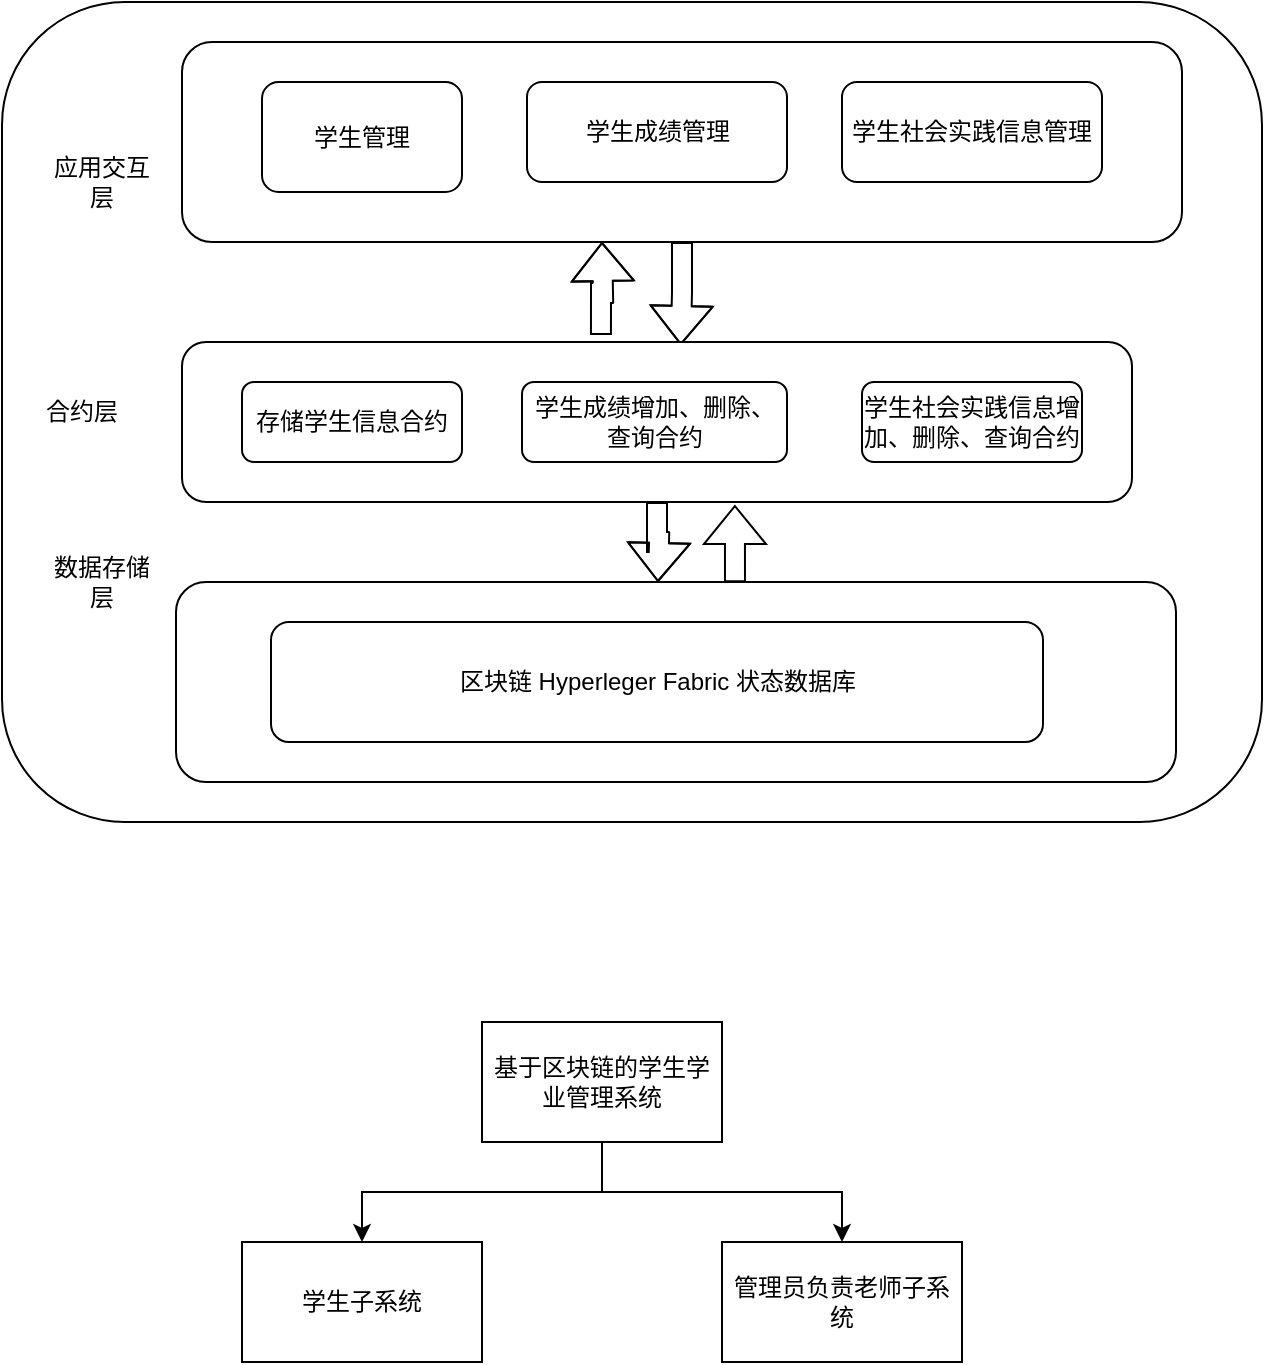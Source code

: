 <mxfile version="20.0.1" type="github">
  <diagram id="19MbuUc1BT7nycTp4Nkc" name="Page-1">
    <mxGraphModel dx="1364" dy="772" grid="1" gridSize="10" guides="1" tooltips="1" connect="1" arrows="1" fold="1" page="1" pageScale="1" pageWidth="827" pageHeight="1169" math="0" shadow="0">
      <root>
        <mxCell id="0" />
        <mxCell id="1" parent="0" />
        <mxCell id="CGRJ25Iukog198GcqVwM-1" value="" style="rounded=1;whiteSpace=wrap;html=1;" vertex="1" parent="1">
          <mxGeometry x="130" y="310" width="630" height="410" as="geometry" />
        </mxCell>
        <mxCell id="CGRJ25Iukog198GcqVwM-20" value="" style="edgeStyle=orthogonalEdgeStyle;rounded=0;orthogonalLoop=1;jettySize=auto;html=1;shape=flexArrow;entryX=0.525;entryY=0.019;entryDx=0;entryDy=0;entryPerimeter=0;" edge="1" parent="1" source="CGRJ25Iukog198GcqVwM-2" target="CGRJ25Iukog198GcqVwM-9">
          <mxGeometry relative="1" as="geometry" />
        </mxCell>
        <mxCell id="CGRJ25Iukog198GcqVwM-2" value="" style="rounded=1;whiteSpace=wrap;html=1;" vertex="1" parent="1">
          <mxGeometry x="220" y="330" width="500" height="100" as="geometry" />
        </mxCell>
        <mxCell id="CGRJ25Iukog198GcqVwM-3" value="学生成绩管理" style="rounded=1;whiteSpace=wrap;html=1;" vertex="1" parent="1">
          <mxGeometry x="392.5" y="350" width="130" height="50" as="geometry" />
        </mxCell>
        <mxCell id="CGRJ25Iukog198GcqVwM-4" value="学生社会实践信息管理" style="rounded=1;whiteSpace=wrap;html=1;" vertex="1" parent="1">
          <mxGeometry x="550" y="350" width="130" height="50" as="geometry" />
        </mxCell>
        <mxCell id="CGRJ25Iukog198GcqVwM-5" value="应用交互层" style="text;html=1;strokeColor=none;fillColor=none;align=center;verticalAlign=middle;whiteSpace=wrap;rounded=0;" vertex="1" parent="1">
          <mxGeometry x="150" y="385" width="60" height="30" as="geometry" />
        </mxCell>
        <mxCell id="CGRJ25Iukog198GcqVwM-6" value="合约层" style="text;html=1;strokeColor=none;fillColor=none;align=center;verticalAlign=middle;whiteSpace=wrap;rounded=0;" vertex="1" parent="1">
          <mxGeometry x="140" y="500" width="60" height="30" as="geometry" />
        </mxCell>
        <mxCell id="CGRJ25Iukog198GcqVwM-8" value="学生管理" style="rounded=1;whiteSpace=wrap;html=1;" vertex="1" parent="1">
          <mxGeometry x="260" y="350" width="100" height="55" as="geometry" />
        </mxCell>
        <mxCell id="CGRJ25Iukog198GcqVwM-22" value="" style="edgeStyle=orthogonalEdgeStyle;shape=flexArrow;rounded=0;orthogonalLoop=1;jettySize=auto;html=1;exitX=0.441;exitY=-0.044;exitDx=0;exitDy=0;exitPerimeter=0;" edge="1" parent="1" source="CGRJ25Iukog198GcqVwM-9">
          <mxGeometry relative="1" as="geometry">
            <mxPoint x="430" y="430" as="targetPoint" />
          </mxGeometry>
        </mxCell>
        <mxCell id="CGRJ25Iukog198GcqVwM-25" value="" style="edgeStyle=orthogonalEdgeStyle;shape=flexArrow;rounded=0;orthogonalLoop=1;jettySize=auto;html=1;" edge="1" parent="1" source="CGRJ25Iukog198GcqVwM-9">
          <mxGeometry relative="1" as="geometry">
            <mxPoint x="458" y="600" as="targetPoint" />
          </mxGeometry>
        </mxCell>
        <mxCell id="CGRJ25Iukog198GcqVwM-9" value="" style="rounded=1;whiteSpace=wrap;html=1;" vertex="1" parent="1">
          <mxGeometry x="220" y="480" width="475" height="80" as="geometry" />
        </mxCell>
        <mxCell id="CGRJ25Iukog198GcqVwM-11" value="存储学生信息合约" style="rounded=1;whiteSpace=wrap;html=1;" vertex="1" parent="1">
          <mxGeometry x="250" y="500" width="110" height="40" as="geometry" />
        </mxCell>
        <mxCell id="CGRJ25Iukog198GcqVwM-12" value="学生成绩增加、删除、查询合约" style="rounded=1;whiteSpace=wrap;html=1;" vertex="1" parent="1">
          <mxGeometry x="390" y="500" width="132.5" height="40" as="geometry" />
        </mxCell>
        <mxCell id="CGRJ25Iukog198GcqVwM-13" value="学生社会实践信息增加、删除、查询合约" style="rounded=1;whiteSpace=wrap;html=1;" vertex="1" parent="1">
          <mxGeometry x="560" y="500" width="110" height="40" as="geometry" />
        </mxCell>
        <mxCell id="CGRJ25Iukog198GcqVwM-14" value="数据存储层" style="text;html=1;strokeColor=none;fillColor=none;align=center;verticalAlign=middle;whiteSpace=wrap;rounded=0;" vertex="1" parent="1">
          <mxGeometry x="150" y="585" width="60" height="30" as="geometry" />
        </mxCell>
        <mxCell id="CGRJ25Iukog198GcqVwM-26" value="" style="edgeStyle=orthogonalEdgeStyle;shape=flexArrow;rounded=0;orthogonalLoop=1;jettySize=auto;html=1;entryX=0.582;entryY=1.019;entryDx=0;entryDy=0;entryPerimeter=0;exitX=0.559;exitY=0.001;exitDx=0;exitDy=0;exitPerimeter=0;" edge="1" parent="1" source="CGRJ25Iukog198GcqVwM-15" target="CGRJ25Iukog198GcqVwM-9">
          <mxGeometry relative="1" as="geometry" />
        </mxCell>
        <mxCell id="CGRJ25Iukog198GcqVwM-15" value="" style="rounded=1;whiteSpace=wrap;html=1;" vertex="1" parent="1">
          <mxGeometry x="217" y="600" width="500" height="100" as="geometry" />
        </mxCell>
        <mxCell id="CGRJ25Iukog198GcqVwM-16" value="区块链 Hyperleger Fabric 状态数据库" style="rounded=1;whiteSpace=wrap;html=1;" vertex="1" parent="1">
          <mxGeometry x="264.5" y="620" width="386" height="60" as="geometry" />
        </mxCell>
        <mxCell id="CGRJ25Iukog198GcqVwM-30" style="edgeStyle=orthogonalEdgeStyle;rounded=0;orthogonalLoop=1;jettySize=auto;html=1;" edge="1" parent="1" source="CGRJ25Iukog198GcqVwM-28" target="CGRJ25Iukog198GcqVwM-29">
          <mxGeometry relative="1" as="geometry" />
        </mxCell>
        <mxCell id="CGRJ25Iukog198GcqVwM-32" style="edgeStyle=orthogonalEdgeStyle;rounded=0;orthogonalLoop=1;jettySize=auto;html=1;exitX=0.5;exitY=1;exitDx=0;exitDy=0;entryX=0.5;entryY=0;entryDx=0;entryDy=0;" edge="1" parent="1" source="CGRJ25Iukog198GcqVwM-28" target="CGRJ25Iukog198GcqVwM-31">
          <mxGeometry relative="1" as="geometry" />
        </mxCell>
        <mxCell id="CGRJ25Iukog198GcqVwM-28" value="&lt;span style=&quot;font-size:9.0pt;line-height:125%;&lt;br/&gt;font-family:宋体;mso-ascii-font-family:&amp;quot;Times New Roman&amp;quot;;mso-hansi-font-family:&lt;br/&gt;&amp;quot;Times New Roman&amp;quot;;mso-bidi-font-family:&amp;quot;Times New Roman&amp;quot;;mso-font-kerning:0pt;&lt;br/&gt;mso-ansi-language:EN-US;mso-fareast-language:ZH-CN;mso-bidi-language:AR-SA&quot;&gt;基于区块链的学生学业管理系统&lt;/span&gt;" style="rounded=0;whiteSpace=wrap;html=1;" vertex="1" parent="1">
          <mxGeometry x="370" y="820" width="120" height="60" as="geometry" />
        </mxCell>
        <mxCell id="CGRJ25Iukog198GcqVwM-29" value="学生子系统" style="rounded=0;whiteSpace=wrap;html=1;" vertex="1" parent="1">
          <mxGeometry x="250" y="930" width="120" height="60" as="geometry" />
        </mxCell>
        <mxCell id="CGRJ25Iukog198GcqVwM-31" value="管理员负责老师子系统" style="rounded=0;whiteSpace=wrap;html=1;" vertex="1" parent="1">
          <mxGeometry x="490" y="930" width="120" height="60" as="geometry" />
        </mxCell>
      </root>
    </mxGraphModel>
  </diagram>
</mxfile>
